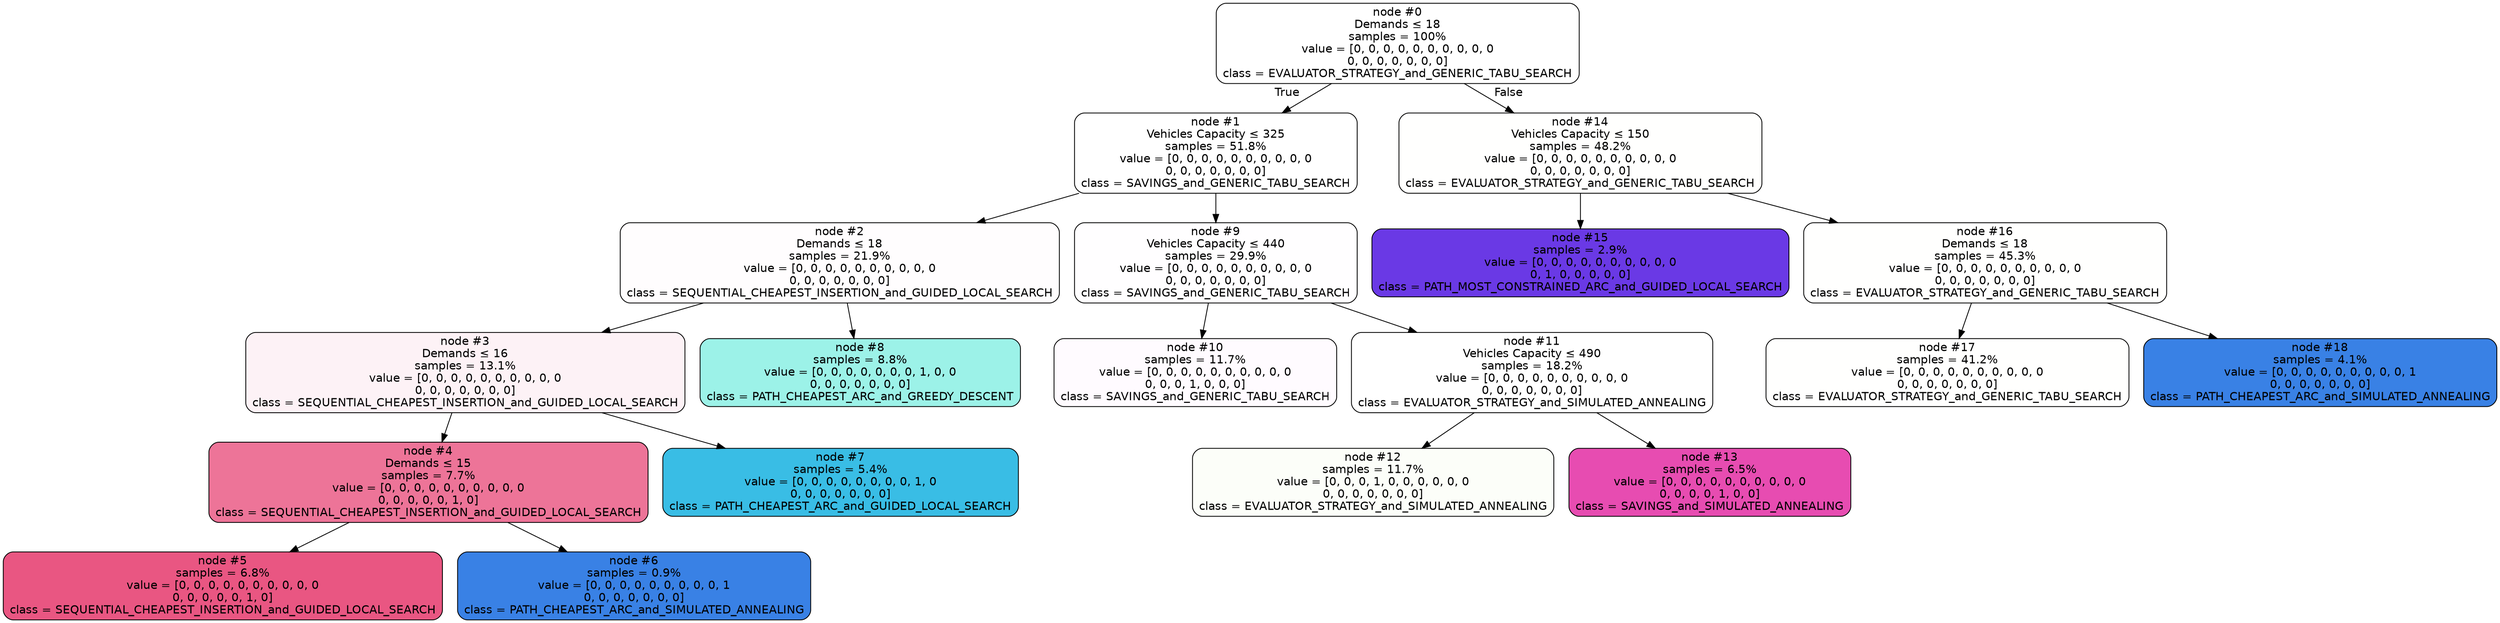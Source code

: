 digraph Tree {
node [shape=box, style="filled, rounded", color="black", fontname="helvetica"] ;
edge [fontname="helvetica"] ;
0 [label=<node &#35;0<br/>Demands &le; 18<br/>samples = 100%<br/>value = [0, 0, 0, 0, 0, 0, 0, 0, 0, 0<br/>0, 0, 0, 0, 0, 0, 0]<br/>class = EVALUATOR_STRATEGY_and_GENERIC_TABU_SEARCH>, fillcolor="#ffffff"] ;
1 [label=<node &#35;1<br/>Vehicles Capacity &le; 325<br/>samples = 51.8%<br/>value = [0, 0, 0, 0, 0, 0, 0, 0, 0, 0<br/>0, 0, 0, 0, 0, 0, 0]<br/>class = SAVINGS_and_GENERIC_TABU_SEARCH>, fillcolor="#ffffff"] ;
0 -> 1 [labeldistance=2.5, labelangle=45, headlabel="True"] ;
2 [label=<node &#35;2<br/>Demands &le; 18<br/>samples = 21.9%<br/>value = [0, 0, 0, 0, 0, 0, 0, 0, 0, 0<br/>0, 0, 0, 0, 0, 0, 0]<br/>class = SEQUENTIAL_CHEAPEST_INSERTION_and_GUIDED_LOCAL_SEARCH>, fillcolor="#fffdfe"] ;
1 -> 2 ;
3 [label=<node &#35;3<br/>Demands &le; 16<br/>samples = 13.1%<br/>value = [0, 0, 0, 0, 0, 0, 0, 0, 0, 0<br/>0, 0, 0, 0, 0, 0, 0]<br/>class = SEQUENTIAL_CHEAPEST_INSERTION_and_GUIDED_LOCAL_SEARCH>, fillcolor="#fdf2f6"] ;
2 -> 3 ;
4 [label=<node &#35;4<br/>Demands &le; 15<br/>samples = 7.7%<br/>value = [0, 0, 0, 0, 0, 0, 0, 0, 0, 0<br/>0, 0, 0, 0, 0, 1, 0]<br/>class = SEQUENTIAL_CHEAPEST_INSERTION_and_GUIDED_LOCAL_SEARCH>, fillcolor="#ed7498"] ;
3 -> 4 ;
5 [label=<node &#35;5<br/>samples = 6.8%<br/>value = [0, 0, 0, 0, 0, 0, 0, 0, 0, 0<br/>0, 0, 0, 0, 0, 1, 0]<br/>class = SEQUENTIAL_CHEAPEST_INSERTION_and_GUIDED_LOCAL_SEARCH>, fillcolor="#e95682"] ;
4 -> 5 ;
6 [label=<node &#35;6<br/>samples = 0.9%<br/>value = [0, 0, 0, 0, 0, 0, 0, 0, 0, 1<br/>0, 0, 0, 0, 0, 0, 0]<br/>class = PATH_CHEAPEST_ARC_and_SIMULATED_ANNEALING>, fillcolor="#3981e5"] ;
4 -> 6 ;
7 [label=<node &#35;7<br/>samples = 5.4%<br/>value = [0, 0, 0, 0, 0, 0, 0, 0, 1, 0<br/>0, 0, 0, 0, 0, 0, 0]<br/>class = PATH_CHEAPEST_ARC_and_GUIDED_LOCAL_SEARCH>, fillcolor="#39bde5"] ;
3 -> 7 ;
8 [label=<node &#35;8<br/>samples = 8.8%<br/>value = [0, 0, 0, 0, 0, 0, 0, 1, 0, 0<br/>0, 0, 0, 0, 0, 0, 0]<br/>class = PATH_CHEAPEST_ARC_and_GREEDY_DESCENT>, fillcolor="#9cf2e8"] ;
2 -> 8 ;
9 [label=<node &#35;9<br/>Vehicles Capacity &le; 440<br/>samples = 29.9%<br/>value = [0, 0, 0, 0, 0, 0, 0, 0, 0, 0<br/>0, 0, 0, 0, 0, 0, 0]<br/>class = SAVINGS_and_GENERIC_TABU_SEARCH>, fillcolor="#fffeff"] ;
1 -> 9 ;
10 [label=<node &#35;10<br/>samples = 11.7%<br/>value = [0, 0, 0, 0, 0, 0, 0, 0, 0, 0<br/>0, 0, 0, 1, 0, 0, 0]<br/>class = SAVINGS_and_GENERIC_TABU_SEARCH>, fillcolor="#fffbff"] ;
9 -> 10 ;
11 [label=<node &#35;11<br/>Vehicles Capacity &le; 490<br/>samples = 18.2%<br/>value = [0, 0, 0, 0, 0, 0, 0, 0, 0, 0<br/>0, 0, 0, 0, 0, 0, 0]<br/>class = EVALUATOR_STRATEGY_and_SIMULATED_ANNEALING>, fillcolor="#ffffff"] ;
9 -> 11 ;
12 [label=<node &#35;12<br/>samples = 11.7%<br/>value = [0, 0, 0, 1, 0, 0, 0, 0, 0, 0<br/>0, 0, 0, 0, 0, 0, 0]<br/>class = EVALUATOR_STRATEGY_and_SIMULATED_ANNEALING>, fillcolor="#fcfef9"] ;
11 -> 12 ;
13 [label=<node &#35;13<br/>samples = 6.5%<br/>value = [0, 0, 0, 0, 0, 0, 0, 0, 0, 0<br/>0, 0, 0, 0, 1, 0, 0]<br/>class = SAVINGS_and_SIMULATED_ANNEALING>, fillcolor="#e74cb1"] ;
11 -> 13 ;
14 [label=<node &#35;14<br/>Vehicles Capacity &le; 150<br/>samples = 48.2%<br/>value = [0, 0, 0, 0, 0, 0, 0, 0, 0, 0<br/>0, 0, 0, 0, 0, 0, 0]<br/>class = EVALUATOR_STRATEGY_and_GENERIC_TABU_SEARCH>, fillcolor="#fffffe"] ;
0 -> 14 [labeldistance=2.5, labelangle=-45, headlabel="False"] ;
15 [label=<node &#35;15<br/>samples = 2.9%<br/>value = [0, 0, 0, 0, 0, 0, 0, 0, 0, 0<br/>0, 1, 0, 0, 0, 0, 0]<br/>class = PATH_MOST_CONSTRAINED_ARC_and_GUIDED_LOCAL_SEARCH>, fillcolor="#6a39e5"] ;
14 -> 15 ;
16 [label=<node &#35;16<br/>Demands &le; 18<br/>samples = 45.3%<br/>value = [0, 0, 0, 0, 0, 0, 0, 0, 0, 0<br/>0, 0, 0, 0, 0, 0, 0]<br/>class = EVALUATOR_STRATEGY_and_GENERIC_TABU_SEARCH>, fillcolor="#fffffe"] ;
14 -> 16 ;
17 [label=<node &#35;17<br/>samples = 41.2%<br/>value = [0, 0, 0, 0, 0, 0, 0, 0, 0, 0<br/>0, 0, 0, 0, 0, 0, 0]<br/>class = EVALUATOR_STRATEGY_and_GENERIC_TABU_SEARCH>, fillcolor="#fffffe"] ;
16 -> 17 ;
18 [label=<node &#35;18<br/>samples = 4.1%<br/>value = [0, 0, 0, 0, 0, 0, 0, 0, 0, 1<br/>0, 0, 0, 0, 0, 0, 0]<br/>class = PATH_CHEAPEST_ARC_and_SIMULATED_ANNEALING>, fillcolor="#3981e5"] ;
16 -> 18 ;
}